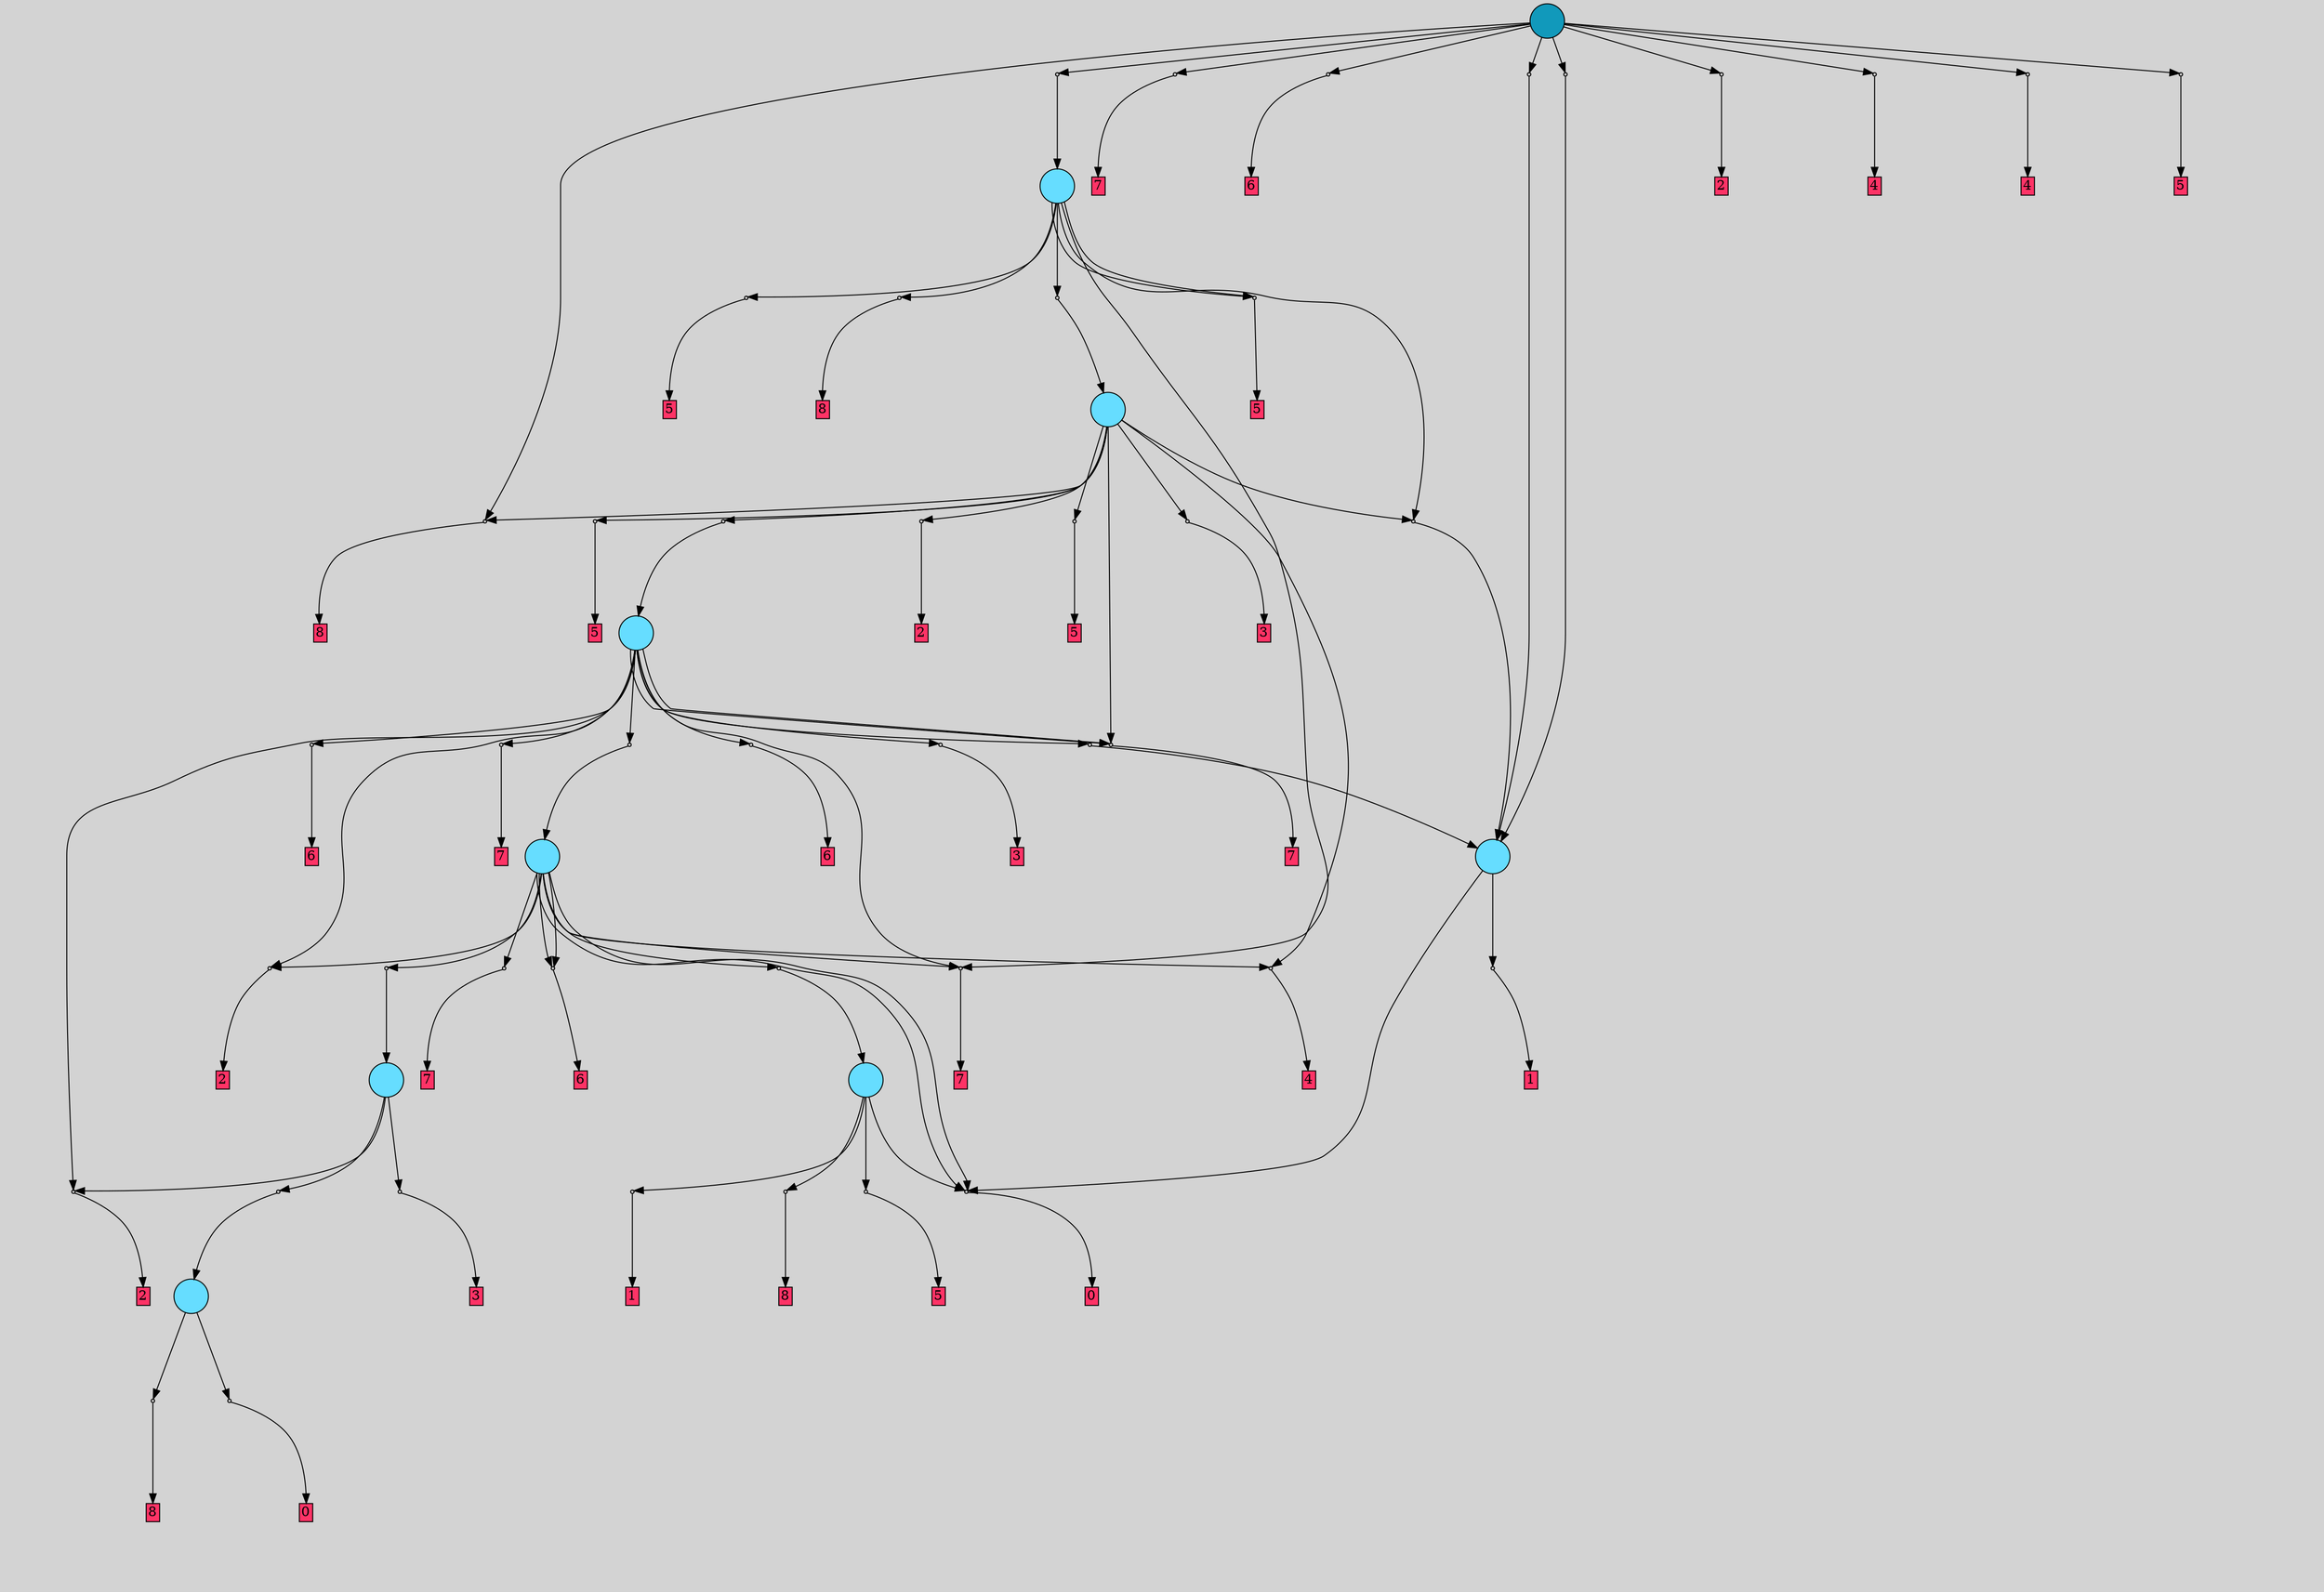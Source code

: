 // File exported with GEGELATI v1.3.1
// On the 2024-07-07 16:38:07
// With the MARL::MarlTPGGraphDotExporter
digraph{
	graph[pad = "0.212, 0.055" bgcolor = lightgray]
	node[shape=circle style = filled label = ""]
		T0 [fillcolor="#66ddff"]
		T8 [fillcolor="#66ddff"]
		T21 [fillcolor="#66ddff"]
		T38 [fillcolor="#66ddff"]
		T92 [fillcolor="#66ddff"]
		T129 [fillcolor="#66ddff"]
		T159 [fillcolor="#66ddff"]
		T295 [fillcolor="#66ddff"]
		T359 [fillcolor="#1199bb"]
		P5697 [fillcolor="#cccccc" shape=point] //
		I5697 [shape=box style=invis label="1|1&3|4#0|1&#92;n3|3&1|0#0|6&#92;n6|4&4|6#3|7&#92;n7|5&4|2#0|6&#92;n3|6&2|6#0|0&#92;n2|6&1|3#0|4&#92;n6|3&3|6#3|3&#92;n4|1&0|3#0|5&#92;n1|0&2|5#0|1&#92;n"]
		P5697 -> I5697[style=invis]
		A4586 [fillcolor="#ff3366" shape=box margin=0.03 width=0 height=0 label="0"]
		T0 -> P5697 -> A4586
		P5698 [fillcolor="#cccccc" shape=point] //
		I5698 [shape=box style=invis label="6|2&1|0#2|1&#92;n7|1&3|7#4|0&#92;n6|4&4|4#3|3&#92;n5|6&0|0#3|5&#92;n3|0&3|1#2|7&#92;n3|0&1|3#0|6&#92;n2|6&0|4#0|6&#92;n7|1&2|0#0|5&#92;n"]
		P5698 -> I5698[style=invis]
		A4587 [fillcolor="#ff3366" shape=box margin=0.03 width=0 height=0 label="1"]
		T0 -> P5698 -> A4587
		P5699 [fillcolor="#cccccc" shape=point] //
		I5699 [shape=box style=invis label="4|3&3|7#0|2&#92;n2|6&2|0#0|2&#92;n5|2&0|0#4|3&#92;n8|2&4|1#1|3&#92;n5|7&2|2#3|4&#92;n0|5&3|2#0|6&#92;n5|0&3|4#1|7&#92;n"]
		P5699 -> I5699[style=invis]
		A4588 [fillcolor="#ff3366" shape=box margin=0.03 width=0 height=0 label="8"]
		T8 -> P5699 -> A4588
		P5700 [fillcolor="#cccccc" shape=point] //
		I5700 [shape=box style=invis label="7|2&4|4#4|7&#92;n6|3&4|4#1|5&#92;n7|6&3|6#4|5&#92;n6|7&0|3#4|6&#92;n6|1&3|4#3|5&#92;n1|1&2|1#2|1&#92;n3|1&4|2#4|6&#92;n6|5&3|2#3|0&#92;n2|0&1|6#3|0&#92;n4|0&4|2#4|2&#92;n"]
		P5700 -> I5700[style=invis]
		A4589 [fillcolor="#ff3366" shape=box margin=0.03 width=0 height=0 label="0"]
		T8 -> P5700 -> A4589
		P5701 [fillcolor="#cccccc" shape=point] //
		I5701 [shape=box style=invis label="7|0&2|7#0|0&#92;n7|4&2|1#0|3&#92;n2|7&2|4#0|1&#92;n1|4&2|1#2|2&#92;n1|7&3|0#3|4&#92;n"]
		P5701 -> I5701[style=invis]
		A4590 [fillcolor="#ff3366" shape=box margin=0.03 width=0 height=0 label="2"]
		T21 -> P5701 -> A4590
		P5702 [fillcolor="#cccccc" shape=point] //
		I5702 [shape=box style=invis label="7|3&2|6#2|3&#92;n6|4&1|4#4|4&#92;n7|2&0|6#2|6&#92;n2|6&4|0#1|7&#92;n"]
		P5702 -> I5702[style=invis]
		T21 -> P5702 -> T8
		P5703 [fillcolor="#cccccc" shape=point] //
		I5703 [shape=box style=invis label="3|0&1|7#2|6&#92;n1|6&0|7#3|4&#92;n3|7&1|2#1|7&#92;n3|5&3|3#0|2&#92;n0|3&0|4#0|1&#92;n4|1&2|5#3|2&#92;n6|7&3|2#0|7&#92;n"]
		P5703 -> I5703[style=invis]
		A4591 [fillcolor="#ff3366" shape=box margin=0.03 width=0 height=0 label="3"]
		T21 -> P5703 -> A4591
		P5704 [fillcolor="#cccccc" shape=point] //
		I5704 [shape=box style=invis label="3|0&3|1#2|7&#92;n5|5&0|5#4|1&#92;n7|1&3|7#4|0&#92;n6|4&4|4#3|3&#92;n5|6&0|0#3|5&#92;n6|2&1|0#2|1&#92;n3|0&1|3#0|6&#92;n7|6&2|0#0|5&#92;n"]
		P5704 -> I5704[style=invis]
		A4592 [fillcolor="#ff3366" shape=box margin=0.03 width=0 height=0 label="1"]
		T38 -> P5704 -> A4592
		P5705 [fillcolor="#cccccc" shape=point] //
		I5705 [shape=box style=invis label="4|3&3|7#0|2&#92;n2|6&3|0#0|2&#92;n5|2&0|0#4|3&#92;n8|2&4|1#1|3&#92;n5|0&3|4#1|7&#92;n0|5&3|2#0|6&#92;n4|0&0|4#2|0&#92;n"]
		P5705 -> I5705[style=invis]
		A4593 [fillcolor="#ff3366" shape=box margin=0.03 width=0 height=0 label="8"]
		T38 -> P5705 -> A4593
		P5706 [fillcolor="#cccccc" shape=point] //
		I5706 [shape=box style=invis label="4|2&0|3#3|5&#92;n2|4&0|4#1|3&#92;n6|4&2|5#4|3&#92;n"]
		P5706 -> I5706[style=invis]
		A4594 [fillcolor="#ff3366" shape=box margin=0.03 width=0 height=0 label="5"]
		T38 -> P5706 -> A4594
		T38 -> P5697
		P5707 [fillcolor="#cccccc" shape=point] //
		I5707 [shape=box style=invis label="5|5&2|3#2|2&#92;n3|6&1|4#2|6&#92;n0|0&2|5#1|6&#92;n4|1&2|5#2|5&#92;n"]
		P5707 -> I5707[style=invis]
		T92 -> P5707 -> T21
		P5708 [fillcolor="#cccccc" shape=point] //
		I5708 [shape=box style=invis label="3|0&2|2#0|6&#92;n6|3&2|4#0|1&#92;n7|5&4|6#3|3&#92;n5|1&0|7#4|0&#92;n6|6&1|1#2|4&#92;n"]
		P5708 -> I5708[style=invis]
		A4595 [fillcolor="#ff3366" shape=box margin=0.03 width=0 height=0 label="4"]
		T92 -> P5708 -> A4595
		P5709 [fillcolor="#cccccc" shape=point] //
		I5709 [shape=box style=invis label="1|1&1|1#2|4&#92;n1|3&4|3#0|5&#92;n2|4&1|4#2|5&#92;n6|1&0|7#4|3&#92;n2|1&0|5#1|3&#92;n2|0&3|3#3|4&#92;n6|0&0|2#1|4&#92;n1|1&3|1#0|0&#92;n1|0&2|1#0|2&#92;n5|4&0|7#3|0&#92;n"]
		P5709 -> I5709[style=invis]
		A4596 [fillcolor="#ff3366" shape=box margin=0.03 width=0 height=0 label="7"]
		T92 -> P5709 -> A4596
		P5710 [fillcolor="#cccccc" shape=point] //
		I5710 [shape=box style=invis label="8|4&0|5#4|6&#92;n0|3&1|1#2|6&#92;n"]
		P5710 -> I5710[style=invis]
		A4597 [fillcolor="#ff3366" shape=box margin=0.03 width=0 height=0 label="6"]
		T92 -> P5710 -> A4597
		P5711 [fillcolor="#cccccc" shape=point] //
		I5711 [shape=box style=invis label="0|6&4|0#4|1&#92;n4|2&0|1#0|3&#92;n5|6&4|7#3|1&#92;n3|6&1|7#4|7&#92;n6|7&1|6#0|7&#92;n8|0&1|5#3|3&#92;n5|6&3|1#1|7&#92;n1|6&0|4#3|7&#92;n6|0&2|2#4|5&#92;n7|4&2|5#3|6&#92;n"]
		P5711 -> I5711[style=invis]
		A4598 [fillcolor="#ff3366" shape=box margin=0.03 width=0 height=0 label="7"]
		T92 -> P5711 -> A4598
		P5712 [fillcolor="#cccccc" shape=point] //
		I5712 [shape=box style=invis label="1|1&3|4#0|1&#92;n3|3&1|0#0|6&#92;n6|4&4|6#3|7&#92;n7|0&4|2#0|6&#92;n4|1&0|3#0|5&#92;n2|6&1|3#0|4&#92;n6|3&3|6#3|3&#92;n3|6&2|6#0|0&#92;n"]
		P5712 -> I5712[style=invis]
		T92 -> P5712 -> T38
		T92 -> P5710
		T92 -> P5697
		P5713 [fillcolor="#cccccc" shape=point] //
		I5713 [shape=box style=invis label="4|4&1|2#2|7&#92;n2|4&4|2#2|0&#92;n4|7&2|5#1|6&#92;n1|5&4|5#3|0&#92;n4|7&0|3#4|0&#92;n3|1&2|2#1|0&#92;n"]
		P5713 -> I5713[style=invis]
		A4599 [fillcolor="#ff3366" shape=box margin=0.03 width=0 height=0 label="2"]
		T92 -> P5713 -> A4599
		T92 -> P5697
		P5714 [fillcolor="#cccccc" shape=point] //
		I5714 [shape=box style=invis label="0|1&1|0#4|0&#92;n4|0&0|5#3|2&#92;n0|3&2|6#2|5&#92;n2|6&0|3#1|7&#92;n5|3&0|6#0|1&#92;n7|0&0|0#2|2&#92;n"]
		P5714 -> I5714[style=invis]
		A4600 [fillcolor="#ff3366" shape=box margin=0.03 width=0 height=0 label="6"]
		T129 -> P5714 -> A4600
		P5715 [fillcolor="#cccccc" shape=point] //
		I5715 [shape=box style=invis label="7|6&4|3#4|6&#92;n2|3&3|2#1|0&#92;n6|0&0|2#1|4&#92;n1|1&1|2#2|3&#92;n2|0&3|3#3|4&#92;n1|0&2|1#0|6&#92;n5|2&0|7#3|0&#92;n6|3&0|4#1|2&#92;n1|1&3|1#0|0&#92;n2|4&1|4#3|5&#92;n"]
		P5715 -> I5715[style=invis]
		A4601 [fillcolor="#ff3366" shape=box margin=0.03 width=0 height=0 label="7"]
		T129 -> P5715 -> A4601
		P5716 [fillcolor="#cccccc" shape=point] //
		I5716 [shape=box style=invis label="0|0&4|1#1|1&#92;n3|2&2|2#0|0&#92;n6|3&1|0#0|3&#92;n7|7&2|3#4|7&#92;n4|1&4|5#0|2&#92;n6|0&3|4#1|1&#92;n8|6&1|3#0|0&#92;n6|6&1|0#2|7&#92;n7|0&4|1#1|5&#92;n3|3&4|4#3|1&#92;n"]
		P5716 -> I5716[style=invis]
		T129 -> P5716 -> T0
		T129 -> P5711
		P5717 [fillcolor="#cccccc" shape=point] //
		I5717 [shape=box style=invis label="8|0&4|2#0|6&#92;n1|5&3|1#0|0&#92;n3|4&4|7#4|5&#92;n1|3&4|3#2|5&#92;n6|0&0|2#1|4&#92;n5|0&4|3#3|7&#92;n1|1&1|1#2|4&#92;n6|3&0|7#4|3&#92;n2|2&0|5#1|3&#92;n5|4&0|7#3|0&#92;n"]
		P5717 -> I5717[style=invis]
		A4602 [fillcolor="#ff3366" shape=box margin=0.03 width=0 height=0 label="7"]
		T129 -> P5717 -> A4602
		T129 -> P5701
		P5718 [fillcolor="#cccccc" shape=point] //
		I5718 [shape=box style=invis label="6|4&1|4#4|4&#92;n2|0&4|0#2|7&#92;n7|2&0|6#2|2&#92;n1|3&3|6#1|7&#92;n"]
		P5718 -> I5718[style=invis]
		A4603 [fillcolor="#ff3366" shape=box margin=0.03 width=0 height=0 label="6"]
		T129 -> P5718 -> A4603
		T129 -> P5715
		T129 -> P5713
		P5719 [fillcolor="#cccccc" shape=point] //
		I5719 [shape=box style=invis label="1|3&3|6#1|7&#92;n2|0&4|0#2|7&#92;n3|4&1|4#4|4&#92;n"]
		P5719 -> I5719[style=invis]
		T129 -> P5719 -> T92
		P5720 [fillcolor="#cccccc" shape=point] //
		I5720 [shape=box style=invis label="6|5&3|5#1|0&#92;n2|0&2|6#0|7&#92;n"]
		P5720 -> I5720[style=invis]
		A4604 [fillcolor="#ff3366" shape=box margin=0.03 width=0 height=0 label="3"]
		T129 -> P5720 -> A4604
		T159 -> P5715
		P5721 [fillcolor="#cccccc" shape=point] //
		I5721 [shape=box style=invis label="2|3&1|0#0|6&#92;n1|1&3|4#0|1&#92;n6|4&4|6#3|7&#92;n6|3&3|6#3|3&#92;n0|5&0|0#1|3&#92;n3|6&2|6#0|1&#92;n2|6&1|3#0|4&#92;n7|5&4|2#0|6&#92;n4|1&0|3#0|5&#92;n1|0&2|5#0|1&#92;n"]
		P5721 -> I5721[style=invis]
		A4605 [fillcolor="#ff3366" shape=box margin=0.03 width=0 height=0 label="3"]
		T159 -> P5721 -> A4605
		P5722 [fillcolor="#cccccc" shape=point] //
		I5722 [shape=box style=invis label="2|6&4|5#1|6&#92;n2|4&0|4#1|3&#92;n1|1&3|0#1|1&#92;n7|0&1|7#1|5&#92;n2|6&1|0#3|1&#92;n"]
		P5722 -> I5722[style=invis]
		A4606 [fillcolor="#ff3366" shape=box margin=0.03 width=0 height=0 label="5"]
		T159 -> P5722 -> A4606
		P5723 [fillcolor="#cccccc" shape=point] //
		I5723 [shape=box style=invis label="4|4&1|2#2|7&#92;n2|4&4|2#2|0&#92;n4|7&0|3#4|0&#92;n1|5&4|5#3|3&#92;n4|7&2|5#1|6&#92;n3|1&2|2#1|0&#92;n"]
		P5723 -> I5723[style=invis]
		T159 -> P5723 -> T129
		P5724 [fillcolor="#cccccc" shape=point] //
		I5724 [shape=box style=invis label="6|0&2|4#4|6&#92;n6|1&2|2#0|0&#92;n8|5&1|2#1|4&#92;n3|6&3|4#1|3&#92;n6|4&1|2#2|7&#92;n4|7&2|5#1|6&#92;n"]
		P5724 -> I5724[style=invis]
		A4607 [fillcolor="#ff3366" shape=box margin=0.03 width=0 height=0 label="2"]
		T159 -> P5724 -> A4607
		P5725 [fillcolor="#cccccc" shape=point] //
		I5725 [shape=box style=invis label="0|0&4|1#1|1&#92;n3|2&2|2#0|0&#92;n6|3&1|0#0|3&#92;n7|7&2|3#4|7&#92;n4|1&4|5#0|2&#92;n6|0&3|4#1|1&#92;n8|6&1|3#4|0&#92;n7|0&4|1#1|5&#92;n6|6&1|0#2|7&#92;n3|3&4|4#3|1&#92;n"]
		P5725 -> I5725[style=invis]
		T159 -> P5725 -> T0
		P5726 [fillcolor="#cccccc" shape=point] //
		I5726 [shape=box style=invis label="6|4&2|5#1|3&#92;n4|4&0|0#3|6&#92;n2|4&0|4#1|3&#92;n0|0&0|1#2|2&#92;n"]
		P5726 -> I5726[style=invis]
		A4608 [fillcolor="#ff3366" shape=box margin=0.03 width=0 height=0 label="5"]
		T159 -> P5726 -> A4608
		P5727 [fillcolor="#cccccc" shape=point] //
		I5727 [shape=box style=invis label="2|1&0|5#1|3&#92;n1|3&4|3#0|5&#92;n2|4&1|4#2|5&#92;n6|1&1|7#4|3&#92;n1|1&1|1#4|4&#92;n2|0&3|3#3|4&#92;n6|0&0|2#1|4&#92;n1|1&3|1#0|0&#92;n1|0&2|1#0|2&#92;n5|4&2|7#3|0&#92;n"]
		P5727 -> I5727[style=invis]
		A4609 [fillcolor="#ff3366" shape=box margin=0.03 width=0 height=0 label="8"]
		T159 -> P5727 -> A4609
		T159 -> P5708
		P5728 [fillcolor="#cccccc" shape=point] //
		I5728 [shape=box style=invis label="2|6&4|5#1|6&#92;n2|4&0|4#1|3&#92;n7|0&1|7#1|5&#92;n1|1&3|0#4|1&#92;n2|6&1|0#3|1&#92;n"]
		P5728 -> I5728[style=invis]
		A4610 [fillcolor="#ff3366" shape=box margin=0.03 width=0 height=0 label="5"]
		T295 -> P5728 -> A4610
		T295 -> P5725
		P5729 [fillcolor="#cccccc" shape=point] //
		I5729 [shape=box style=invis label="0|0&0|1#2|2&#92;n4|4&0|0#3|6&#92;n6|4&2|0#1|3&#92;n"]
		P5729 -> I5729[style=invis]
		A4611 [fillcolor="#ff3366" shape=box margin=0.03 width=0 height=0 label="5"]
		T295 -> P5729 -> A4611
		P5730 [fillcolor="#cccccc" shape=point] //
		I5730 [shape=box style=invis label="1|1&1|1#4|4&#92;n2|4&4|4#2|5&#92;n6|1&1|7#4|3&#92;n6|1&2|4#1|2&#92;n1|3&4|3#0|5&#92;n2|0&3|3#3|4&#92;n6|0&0|2#1|4&#92;n1|1&3|1#0|0&#92;n1|0&2|1#0|2&#92;n5|4&2|7#3|0&#92;n"]
		P5730 -> I5730[style=invis]
		A4612 [fillcolor="#ff3366" shape=box margin=0.03 width=0 height=0 label="8"]
		T295 -> P5730 -> A4612
		T295 -> P5711
		P5731 [fillcolor="#cccccc" shape=point] //
		I5731 [shape=box style=invis label="8|4&1|5#2|2&#92;n2|6&1|3#0|4&#92;n4|1&0|3#4|5&#92;n6|4&2|5#2|2&#92;n5|5&0|0#1|3&#92;n3|6&2|6#0|1&#92;n2|1&1|6#0|6&#92;n6|3&3|6#3|6&#92;n1|0&2|5#0|1&#92;n"]
		P5731 -> I5731[style=invis]
		T295 -> P5731 -> T159
		T295 -> P5728
		P5732 [fillcolor="#cccccc" shape=point] //
		I5732 [shape=box style=invis label="2|4&0|3#1|6&#92;n5|0&4|4#4|3&#92;n5|1&2|0#0|4&#92;n8|0&4|5#3|3&#92;n0|3&3|1#2|1&#92;n"]
		P5732 -> I5732[style=invis]
		T359 -> P5732 -> T295
		P5733 [fillcolor="#cccccc" shape=point] //
		I5733 [shape=box style=invis label="0|0&4|1#1|1&#92;n3|2&2|2#0|0&#92;n6|3&1|0#0|3&#92;n7|7&2|3#4|7&#92;n8|6&1|3#4|0&#92;n6|0&3|4#1|1&#92;n4|1&4|5#0|6&#92;n7|0&4|1#1|5&#92;n6|6&1|0#2|7&#92;n3|3&4|4#3|1&#92;n"]
		P5733 -> I5733[style=invis]
		T359 -> P5733 -> T0
		P5734 [fillcolor="#cccccc" shape=point] //
		I5734 [shape=box style=invis label="5|4&0|7#3|0&#92;n6|0&2|4#2|2&#92;n0|6&4|6#4|0&#92;n1|1&3|1#0|0&#92;n2|0&3|7#3|4&#92;n6|3&0|2#1|4&#92;n"]
		P5734 -> I5734[style=invis]
		A4613 [fillcolor="#ff3366" shape=box margin=0.03 width=0 height=0 label="7"]
		T359 -> P5734 -> A4613
		P5735 [fillcolor="#cccccc" shape=point] //
		I5735 [shape=box style=invis label="4|7&3|4#3|5&#92;n0|4&0|5#4|6&#92;n8|0&2|2#0|1&#92;n3|5&0|6#0|1&#92;n"]
		P5735 -> I5735[style=invis]
		A4614 [fillcolor="#ff3366" shape=box margin=0.03 width=0 height=0 label="6"]
		T359 -> P5735 -> A4614
		P5736 [fillcolor="#cccccc" shape=point] //
		I5736 [shape=box style=invis label="7|3&0|2#4|2&#92;n6|4&1|2#2|7&#92;n3|4&3|4#1|3&#92;n8|3&3|7#4|2&#92;n0|5&4|4#2|4&#92;n6|0&2|5#4|6&#92;n4|0&2|5#1|6&#92;n3|0&1|7#4|2&#92;n6|1&3|2#4|5&#92;n3|6&0|0#3|3&#92;n"]
		P5736 -> I5736[style=invis]
		A4615 [fillcolor="#ff3366" shape=box margin=0.03 width=0 height=0 label="2"]
		T359 -> P5736 -> A4615
		P5737 [fillcolor="#cccccc" shape=point] //
		I5737 [shape=box style=invis label="0|0&4|1#1|1&#92;n3|2&2|2#0|0&#92;n6|3&1|0#0|3&#92;n3|3&4|4#3|1&#92;n6|0&3|4#1|1&#92;n8|6&1|2#4|0&#92;n4|1&4|5#0|2&#92;n6|6&1|3#2|7&#92;n7|0&4|1#1|5&#92;n"]
		P5737 -> I5737[style=invis]
		T359 -> P5737 -> T0
		P5738 [fillcolor="#cccccc" shape=point] //
		I5738 [shape=box style=invis label="6|3&4|5#4|0&#92;n3|0&2|2#0|6&#92;n5|1&0|7#4|0&#92;n7|5&3|6#3|3&#92;n6|3&2|4#0|1&#92;n6|6&1|1#2|4&#92;n"]
		P5738 -> I5738[style=invis]
		A4616 [fillcolor="#ff3366" shape=box margin=0.03 width=0 height=0 label="4"]
		T359 -> P5738 -> A4616
		P5739 [fillcolor="#cccccc" shape=point] //
		I5739 [shape=box style=invis label="6|3&2|4#0|1&#92;n3|0&2|2#0|6&#92;n7|5&4|6#3|3&#92;n3|6&1|1#2|6&#92;n5|1&0|7#4|0&#92;n4|5&4|1#4|6&#92;n"]
		P5739 -> I5739[style=invis]
		A4617 [fillcolor="#ff3366" shape=box margin=0.03 width=0 height=0 label="4"]
		T359 -> P5739 -> A4617
		T359 -> P5727
		P5740 [fillcolor="#cccccc" shape=point] //
		I5740 [shape=box style=invis label="3|2&2|7#1|4&#92;n2|7&4|7#1|6&#92;n3|2&1|7#3|7&#92;n6|0&1|4#4|5&#92;n0|2&4|2#1|3&#92;n"]
		P5740 -> I5740[style=invis]
		A4618 [fillcolor="#ff3366" shape=box margin=0.03 width=0 height=0 label="5"]
		T359 -> P5740 -> A4618
		{ rank= same T359 }
}
